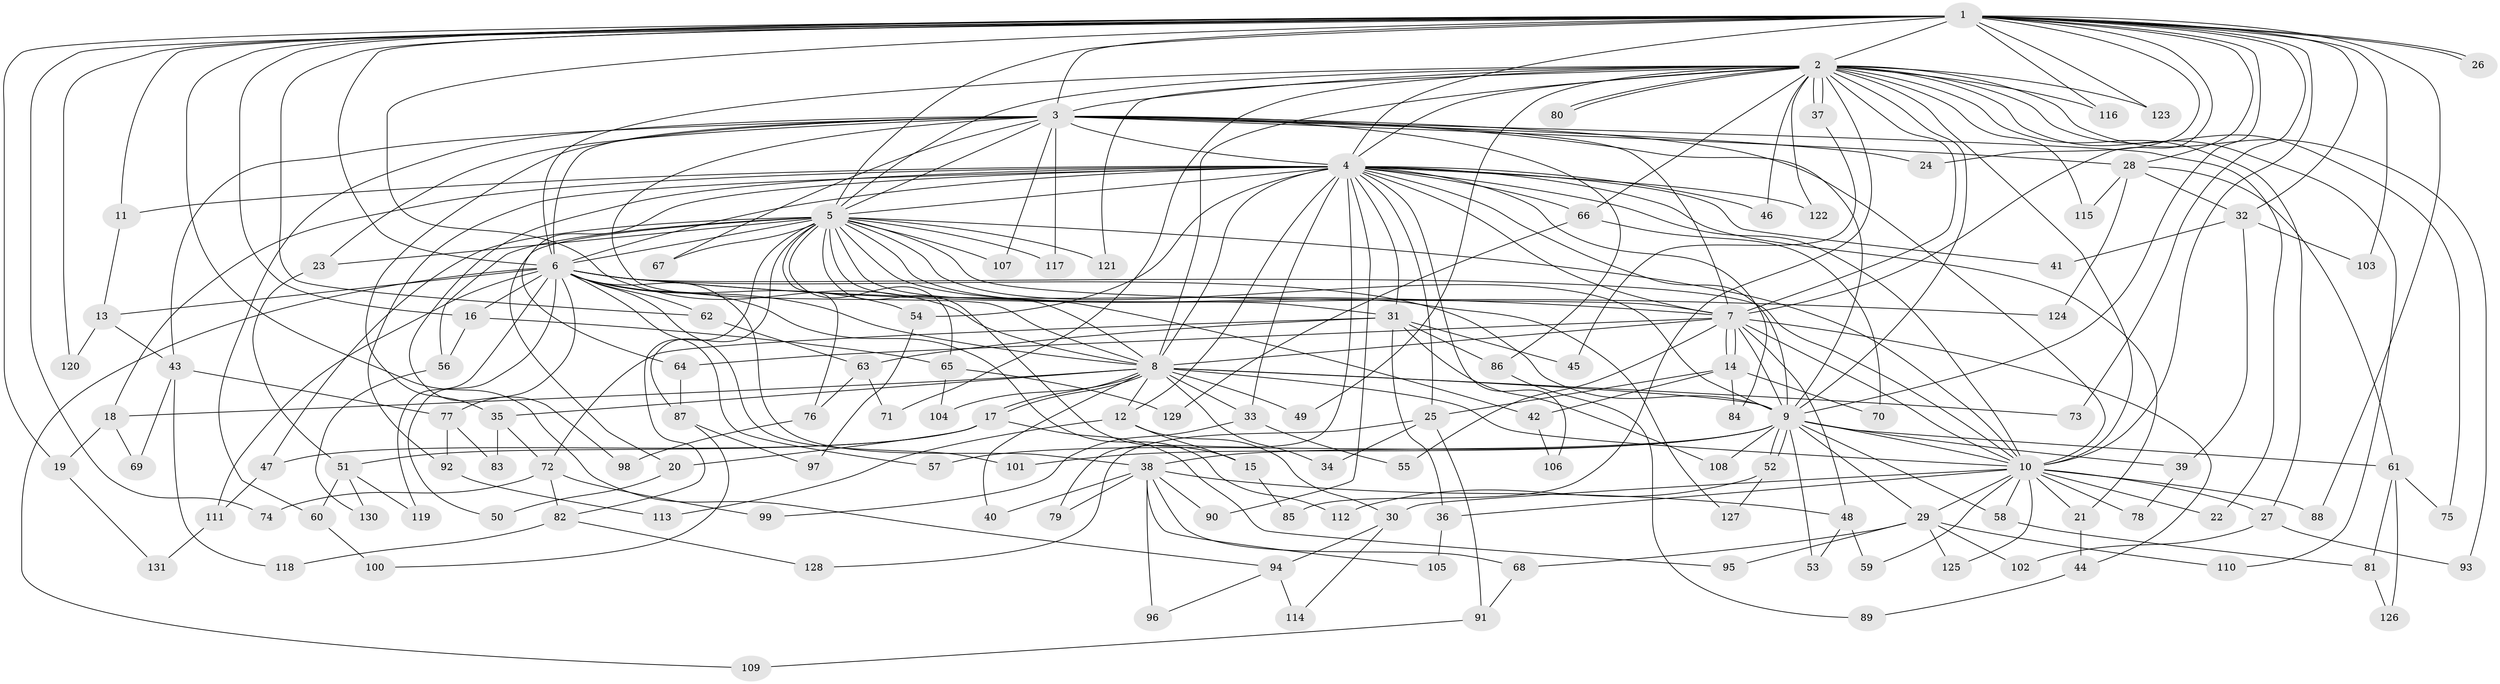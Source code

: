 // coarse degree distribution, {23: 0.020618556701030927, 24: 0.020618556701030927, 33: 0.010309278350515464, 21: 0.010309278350515464, 20: 0.010309278350515464, 18: 0.010309278350515464, 3: 0.18556701030927836, 8: 0.030927835051546393, 4: 0.10309278350515463, 6: 0.030927835051546393, 2: 0.4845360824742268, 5: 0.05154639175257732, 9: 0.010309278350515464, 7: 0.010309278350515464, 1: 0.010309278350515464}
// Generated by graph-tools (version 1.1) at 2025/23/03/03/25 07:23:36]
// undirected, 131 vertices, 287 edges
graph export_dot {
graph [start="1"]
  node [color=gray90,style=filled];
  1;
  2;
  3;
  4;
  5;
  6;
  7;
  8;
  9;
  10;
  11;
  12;
  13;
  14;
  15;
  16;
  17;
  18;
  19;
  20;
  21;
  22;
  23;
  24;
  25;
  26;
  27;
  28;
  29;
  30;
  31;
  32;
  33;
  34;
  35;
  36;
  37;
  38;
  39;
  40;
  41;
  42;
  43;
  44;
  45;
  46;
  47;
  48;
  49;
  50;
  51;
  52;
  53;
  54;
  55;
  56;
  57;
  58;
  59;
  60;
  61;
  62;
  63;
  64;
  65;
  66;
  67;
  68;
  69;
  70;
  71;
  72;
  73;
  74;
  75;
  76;
  77;
  78;
  79;
  80;
  81;
  82;
  83;
  84;
  85;
  86;
  87;
  88;
  89;
  90;
  91;
  92;
  93;
  94;
  95;
  96;
  97;
  98;
  99;
  100;
  101;
  102;
  103;
  104;
  105;
  106;
  107;
  108;
  109;
  110;
  111;
  112;
  113;
  114;
  115;
  116;
  117;
  118;
  119;
  120;
  121;
  122;
  123;
  124;
  125;
  126;
  127;
  128;
  129;
  130;
  131;
  1 -- 2;
  1 -- 3;
  1 -- 4;
  1 -- 5;
  1 -- 6;
  1 -- 7;
  1 -- 8;
  1 -- 9;
  1 -- 10;
  1 -- 11;
  1 -- 16;
  1 -- 19;
  1 -- 24;
  1 -- 26;
  1 -- 26;
  1 -- 28;
  1 -- 32;
  1 -- 62;
  1 -- 73;
  1 -- 74;
  1 -- 88;
  1 -- 94;
  1 -- 103;
  1 -- 116;
  1 -- 120;
  1 -- 123;
  2 -- 3;
  2 -- 4;
  2 -- 5;
  2 -- 6;
  2 -- 7;
  2 -- 8;
  2 -- 9;
  2 -- 10;
  2 -- 27;
  2 -- 37;
  2 -- 37;
  2 -- 46;
  2 -- 49;
  2 -- 66;
  2 -- 71;
  2 -- 75;
  2 -- 80;
  2 -- 80;
  2 -- 85;
  2 -- 93;
  2 -- 110;
  2 -- 115;
  2 -- 116;
  2 -- 121;
  2 -- 122;
  2 -- 123;
  3 -- 4;
  3 -- 5;
  3 -- 6;
  3 -- 7;
  3 -- 8;
  3 -- 9;
  3 -- 10;
  3 -- 22;
  3 -- 23;
  3 -- 24;
  3 -- 28;
  3 -- 35;
  3 -- 43;
  3 -- 60;
  3 -- 67;
  3 -- 86;
  3 -- 107;
  3 -- 117;
  4 -- 5;
  4 -- 6;
  4 -- 7;
  4 -- 8;
  4 -- 9;
  4 -- 10;
  4 -- 11;
  4 -- 12;
  4 -- 18;
  4 -- 21;
  4 -- 25;
  4 -- 31;
  4 -- 33;
  4 -- 41;
  4 -- 46;
  4 -- 54;
  4 -- 64;
  4 -- 66;
  4 -- 79;
  4 -- 84;
  4 -- 90;
  4 -- 92;
  4 -- 98;
  4 -- 106;
  4 -- 122;
  5 -- 6;
  5 -- 7;
  5 -- 8;
  5 -- 9;
  5 -- 10;
  5 -- 15;
  5 -- 20;
  5 -- 23;
  5 -- 31;
  5 -- 42;
  5 -- 47;
  5 -- 56;
  5 -- 65;
  5 -- 67;
  5 -- 76;
  5 -- 82;
  5 -- 87;
  5 -- 107;
  5 -- 117;
  5 -- 121;
  5 -- 127;
  6 -- 7;
  6 -- 8;
  6 -- 9;
  6 -- 10;
  6 -- 13;
  6 -- 16;
  6 -- 38;
  6 -- 50;
  6 -- 54;
  6 -- 57;
  6 -- 62;
  6 -- 77;
  6 -- 101;
  6 -- 109;
  6 -- 111;
  6 -- 112;
  6 -- 119;
  6 -- 124;
  7 -- 8;
  7 -- 9;
  7 -- 10;
  7 -- 14;
  7 -- 14;
  7 -- 44;
  7 -- 48;
  7 -- 55;
  7 -- 64;
  8 -- 9;
  8 -- 10;
  8 -- 12;
  8 -- 17;
  8 -- 17;
  8 -- 18;
  8 -- 33;
  8 -- 34;
  8 -- 35;
  8 -- 40;
  8 -- 49;
  8 -- 73;
  8 -- 104;
  9 -- 10;
  9 -- 29;
  9 -- 38;
  9 -- 39;
  9 -- 52;
  9 -- 52;
  9 -- 53;
  9 -- 57;
  9 -- 58;
  9 -- 61;
  9 -- 101;
  9 -- 108;
  10 -- 21;
  10 -- 22;
  10 -- 27;
  10 -- 29;
  10 -- 30;
  10 -- 36;
  10 -- 58;
  10 -- 59;
  10 -- 78;
  10 -- 88;
  10 -- 125;
  11 -- 13;
  12 -- 15;
  12 -- 30;
  12 -- 113;
  13 -- 43;
  13 -- 120;
  14 -- 25;
  14 -- 42;
  14 -- 70;
  14 -- 84;
  15 -- 85;
  16 -- 56;
  16 -- 65;
  17 -- 20;
  17 -- 47;
  17 -- 51;
  17 -- 95;
  18 -- 19;
  18 -- 69;
  19 -- 131;
  20 -- 50;
  21 -- 44;
  23 -- 51;
  25 -- 34;
  25 -- 91;
  25 -- 128;
  27 -- 93;
  27 -- 102;
  28 -- 32;
  28 -- 61;
  28 -- 115;
  28 -- 124;
  29 -- 68;
  29 -- 95;
  29 -- 102;
  29 -- 110;
  29 -- 125;
  30 -- 94;
  30 -- 114;
  31 -- 36;
  31 -- 45;
  31 -- 63;
  31 -- 72;
  31 -- 86;
  31 -- 108;
  32 -- 39;
  32 -- 41;
  32 -- 103;
  33 -- 55;
  33 -- 99;
  35 -- 72;
  35 -- 83;
  36 -- 105;
  37 -- 45;
  38 -- 40;
  38 -- 48;
  38 -- 68;
  38 -- 79;
  38 -- 90;
  38 -- 96;
  38 -- 105;
  39 -- 78;
  42 -- 106;
  43 -- 69;
  43 -- 77;
  43 -- 118;
  44 -- 89;
  47 -- 111;
  48 -- 53;
  48 -- 59;
  51 -- 60;
  51 -- 119;
  51 -- 130;
  52 -- 112;
  52 -- 127;
  54 -- 97;
  56 -- 130;
  58 -- 81;
  60 -- 100;
  61 -- 75;
  61 -- 81;
  61 -- 126;
  62 -- 63;
  63 -- 71;
  63 -- 76;
  64 -- 87;
  65 -- 104;
  65 -- 129;
  66 -- 70;
  66 -- 129;
  68 -- 91;
  72 -- 74;
  72 -- 82;
  72 -- 99;
  76 -- 98;
  77 -- 83;
  77 -- 92;
  81 -- 126;
  82 -- 118;
  82 -- 128;
  86 -- 89;
  87 -- 97;
  87 -- 100;
  91 -- 109;
  92 -- 113;
  94 -- 96;
  94 -- 114;
  111 -- 131;
}
